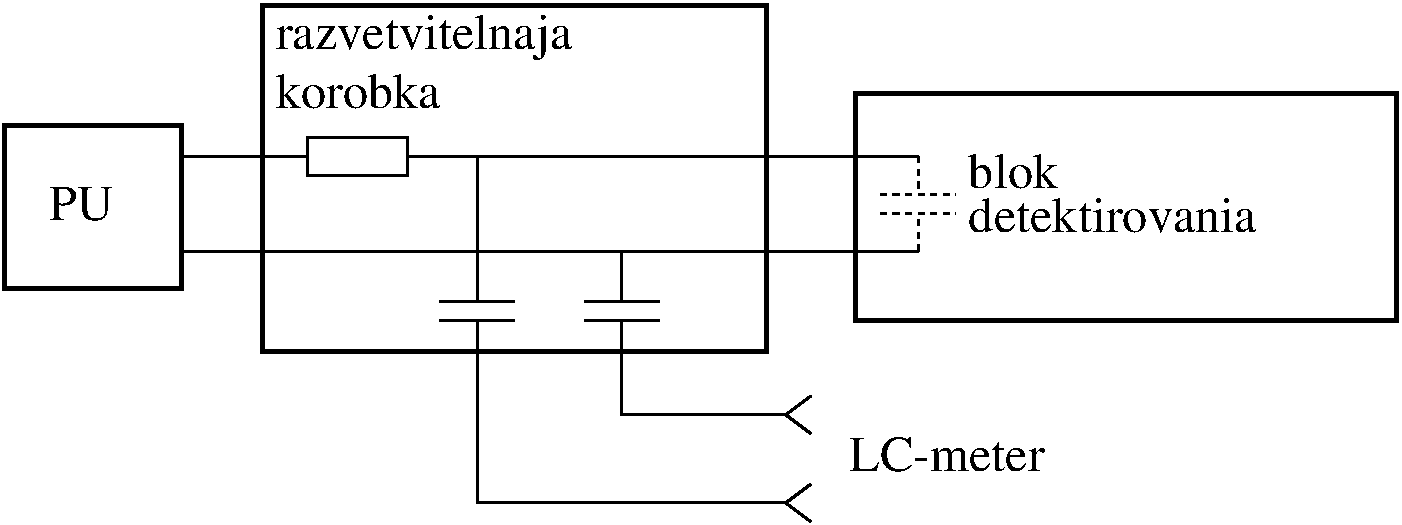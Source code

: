 #FIG 3.2
Landscape
Center
Metric
Letter  
100.00
Single
-2
1200 2
2 1 0 2 0 7 50 -1 -1 0.000 0 0 -1 0 0 2
	 2430 2205 3330 2205
2 1 0 2 0 7 50 -1 -1 0.000 0 0 -1 0 0 2
	 2430 2880 7695 2880
2 2 0 2 0 7 50 -1 -1 0.000 0 0 -1 0 0 5
	 3330 2070 4050 2070 4050 2340 3330 2340 3330 2070
2 1 0 2 0 7 50 -1 -1 0.000 0 0 -1 0 0 2
	 4050 2205 7695 2205
2 1 0 2 0 7 50 -1 -1 0.000 0 0 -1 0 0 2
	 4545 2205 4545 3240
2 1 0 2 0 7 50 -1 -1 0.000 0 0 -1 0 0 2
	 5580 2880 5580 3240
2 1 0 2 0 7 50 -1 -1 0.000 0 0 -1 0 0 2
	 4275 3240 4815 3240
2 1 0 2 0 7 50 -1 -1 0.000 0 0 -1 0 0 2
	 4275 3375 4815 3375
2 1 0 2 0 7 50 -1 -1 0.000 0 0 -1 0 0 2
	 5310 3375 5850 3375
2 1 0 2 0 7 50 -1 -1 0.000 0 0 -1 0 0 2
	 5310 3240 5850 3240
2 1 0 2 0 7 50 -1 -1 0.000 0 0 -1 0 0 3
	 4545 3375 4545 4680 6750 4680
2 1 0 2 0 7 50 -1 -1 0.000 0 0 -1 0 0 3
	 5580 3375 5580 4050 6750 4050
2 1 0 2 0 7 50 -1 -1 0.000 0 0 -1 0 0 3
	 6930 3915 6750 4050 6930 4185
2 1 0 2 0 7 50 -1 -1 0.000 0 0 -1 0 0 3
	 6930 4545 6750 4680 6930 4815
2 1 1 2 0 7 50 -1 -1 3.000 0 0 -1 0 0 2
	 7695 2205 7695 2475
2 1 1 2 0 7 50 -1 -1 3.000 0 0 -1 0 0 2
	 7695 2880 7695 2610
2 2 0 3 0 7 50 -1 -1 0.000 0 0 -1 0 0 5
	 1170 1980 2430 1980 2430 3150 1170 3150 1170 1980
2 1 1 2 0 7 50 -1 -1 3.000 0 0 -1 0 0 2
	 7425 2475 7965 2475
2 1 1 2 0 7 50 -1 -1 3.000 0 0 -1 0 0 2
	 7425 2610 7965 2610
2 2 0 3 0 7 50 -1 -1 0.000 0 0 -1 0 0 5
	 3015 1125 6615 1125 6615 3600 3015 3600 3015 1125
2 2 0 3 0 7 50 -1 -1 0.000 0 0 -1 0 0 5
	 7245 1755 11115 1755 11115 3375 7245 3375 7245 1755
4 0 0 50 -1 0 24 0.0000 4 240 450 1485 2655 PU\001
4 0 0 50 -1 0 24 0.0000 4 240 1425 7200 4455 LC-meter\001
4 0 0 50 -1 0 24 0.0000 4 330 2175 3105 1440 razvetvitelnaja\001
4 0 0 50 -1 0 24 0.0000 4 255 1185 3105 1860 korobka\001
4 0 0 50 -1 0 24 0.0000 4 255 645 8055 2430 blok\001
4 0 0 50 -1 0 24 0.0000 4 255 2100 8055 2745 detektirovania\001
